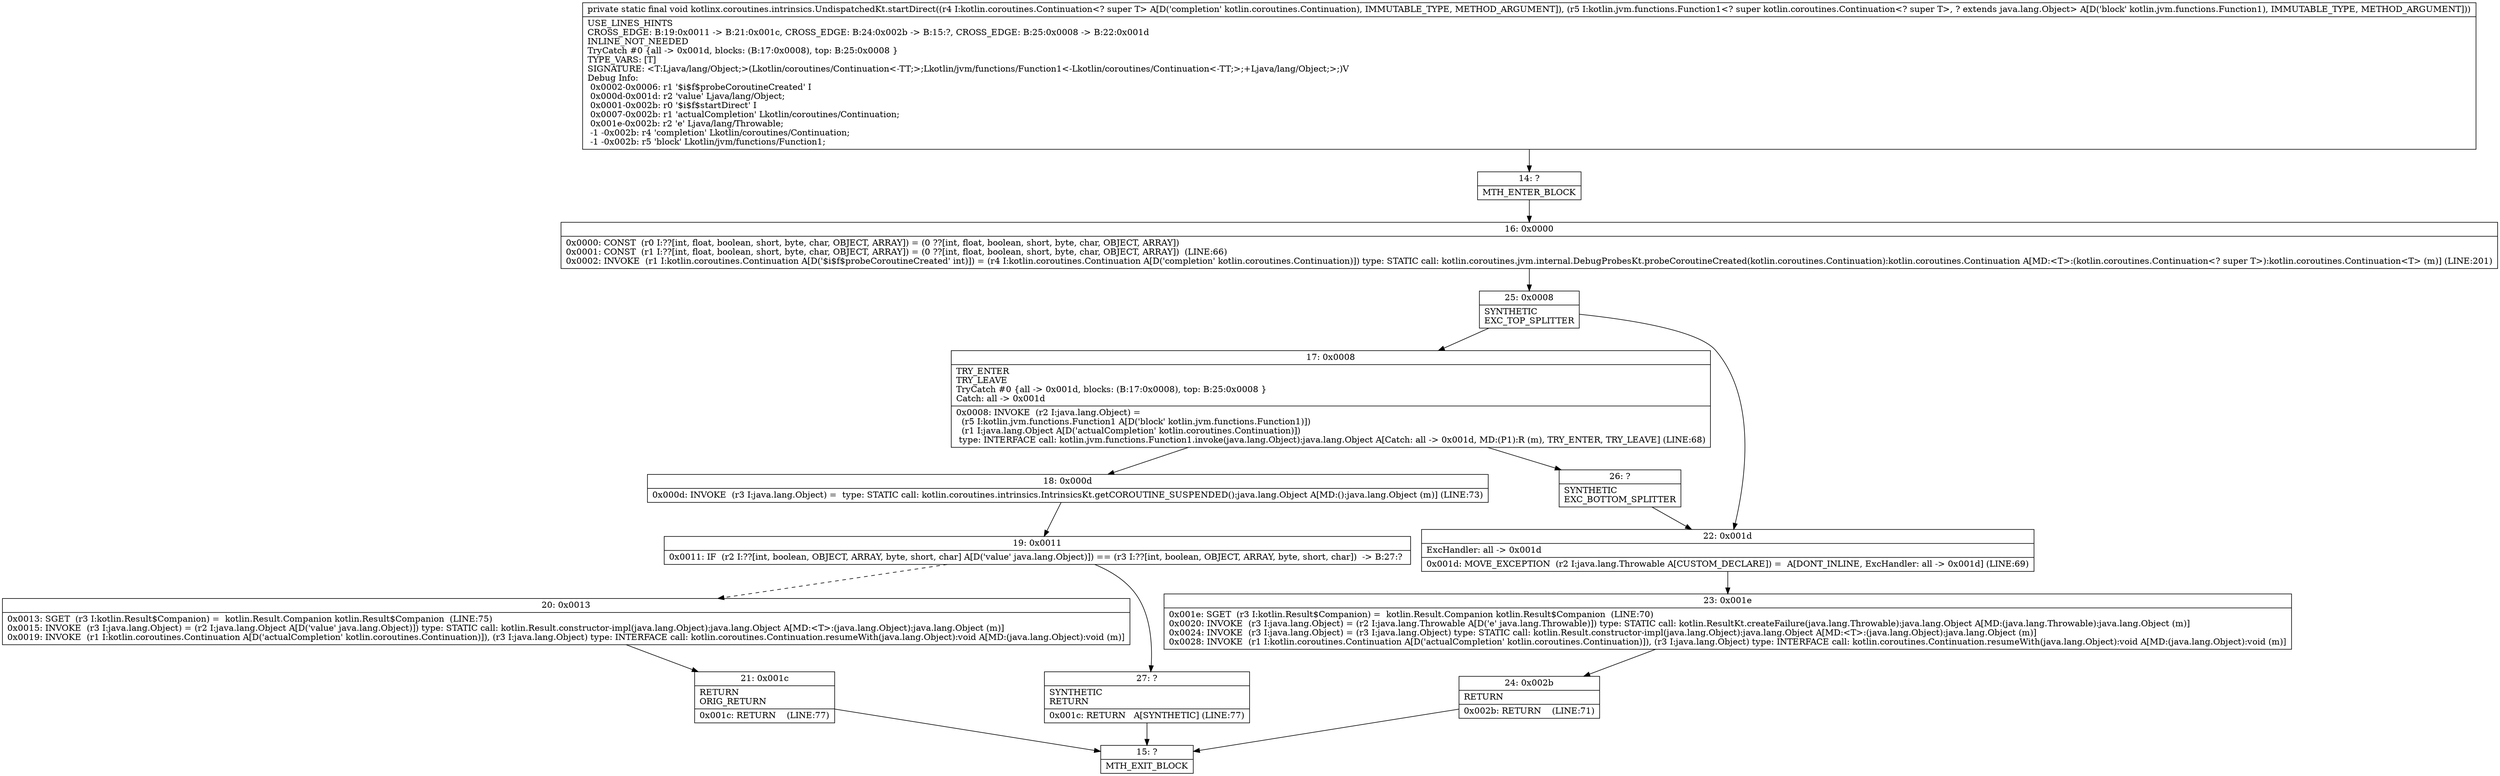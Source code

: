 digraph "CFG forkotlinx.coroutines.intrinsics.UndispatchedKt.startDirect(Lkotlin\/coroutines\/Continuation;Lkotlin\/jvm\/functions\/Function1;)V" {
Node_14 [shape=record,label="{14\:\ ?|MTH_ENTER_BLOCK\l}"];
Node_16 [shape=record,label="{16\:\ 0x0000|0x0000: CONST  (r0 I:??[int, float, boolean, short, byte, char, OBJECT, ARRAY]) = (0 ??[int, float, boolean, short, byte, char, OBJECT, ARRAY]) \l0x0001: CONST  (r1 I:??[int, float, boolean, short, byte, char, OBJECT, ARRAY]) = (0 ??[int, float, boolean, short, byte, char, OBJECT, ARRAY])  (LINE:66)\l0x0002: INVOKE  (r1 I:kotlin.coroutines.Continuation A[D('$i$f$probeCoroutineCreated' int)]) = (r4 I:kotlin.coroutines.Continuation A[D('completion' kotlin.coroutines.Continuation)]) type: STATIC call: kotlin.coroutines.jvm.internal.DebugProbesKt.probeCoroutineCreated(kotlin.coroutines.Continuation):kotlin.coroutines.Continuation A[MD:\<T\>:(kotlin.coroutines.Continuation\<? super T\>):kotlin.coroutines.Continuation\<T\> (m)] (LINE:201)\l}"];
Node_25 [shape=record,label="{25\:\ 0x0008|SYNTHETIC\lEXC_TOP_SPLITTER\l}"];
Node_17 [shape=record,label="{17\:\ 0x0008|TRY_ENTER\lTRY_LEAVE\lTryCatch #0 \{all \-\> 0x001d, blocks: (B:17:0x0008), top: B:25:0x0008 \}\lCatch: all \-\> 0x001d\l|0x0008: INVOKE  (r2 I:java.lang.Object) = \l  (r5 I:kotlin.jvm.functions.Function1 A[D('block' kotlin.jvm.functions.Function1)])\l  (r1 I:java.lang.Object A[D('actualCompletion' kotlin.coroutines.Continuation)])\l type: INTERFACE call: kotlin.jvm.functions.Function1.invoke(java.lang.Object):java.lang.Object A[Catch: all \-\> 0x001d, MD:(P1):R (m), TRY_ENTER, TRY_LEAVE] (LINE:68)\l}"];
Node_18 [shape=record,label="{18\:\ 0x000d|0x000d: INVOKE  (r3 I:java.lang.Object) =  type: STATIC call: kotlin.coroutines.intrinsics.IntrinsicsKt.getCOROUTINE_SUSPENDED():java.lang.Object A[MD:():java.lang.Object (m)] (LINE:73)\l}"];
Node_19 [shape=record,label="{19\:\ 0x0011|0x0011: IF  (r2 I:??[int, boolean, OBJECT, ARRAY, byte, short, char] A[D('value' java.lang.Object)]) == (r3 I:??[int, boolean, OBJECT, ARRAY, byte, short, char])  \-\> B:27:? \l}"];
Node_20 [shape=record,label="{20\:\ 0x0013|0x0013: SGET  (r3 I:kotlin.Result$Companion) =  kotlin.Result.Companion kotlin.Result$Companion  (LINE:75)\l0x0015: INVOKE  (r3 I:java.lang.Object) = (r2 I:java.lang.Object A[D('value' java.lang.Object)]) type: STATIC call: kotlin.Result.constructor\-impl(java.lang.Object):java.lang.Object A[MD:\<T\>:(java.lang.Object):java.lang.Object (m)]\l0x0019: INVOKE  (r1 I:kotlin.coroutines.Continuation A[D('actualCompletion' kotlin.coroutines.Continuation)]), (r3 I:java.lang.Object) type: INTERFACE call: kotlin.coroutines.Continuation.resumeWith(java.lang.Object):void A[MD:(java.lang.Object):void (m)]\l}"];
Node_21 [shape=record,label="{21\:\ 0x001c|RETURN\lORIG_RETURN\l|0x001c: RETURN    (LINE:77)\l}"];
Node_15 [shape=record,label="{15\:\ ?|MTH_EXIT_BLOCK\l}"];
Node_27 [shape=record,label="{27\:\ ?|SYNTHETIC\lRETURN\l|0x001c: RETURN   A[SYNTHETIC] (LINE:77)\l}"];
Node_26 [shape=record,label="{26\:\ ?|SYNTHETIC\lEXC_BOTTOM_SPLITTER\l}"];
Node_22 [shape=record,label="{22\:\ 0x001d|ExcHandler: all \-\> 0x001d\l|0x001d: MOVE_EXCEPTION  (r2 I:java.lang.Throwable A[CUSTOM_DECLARE]) =  A[DONT_INLINE, ExcHandler: all \-\> 0x001d] (LINE:69)\l}"];
Node_23 [shape=record,label="{23\:\ 0x001e|0x001e: SGET  (r3 I:kotlin.Result$Companion) =  kotlin.Result.Companion kotlin.Result$Companion  (LINE:70)\l0x0020: INVOKE  (r3 I:java.lang.Object) = (r2 I:java.lang.Throwable A[D('e' java.lang.Throwable)]) type: STATIC call: kotlin.ResultKt.createFailure(java.lang.Throwable):java.lang.Object A[MD:(java.lang.Throwable):java.lang.Object (m)]\l0x0024: INVOKE  (r3 I:java.lang.Object) = (r3 I:java.lang.Object) type: STATIC call: kotlin.Result.constructor\-impl(java.lang.Object):java.lang.Object A[MD:\<T\>:(java.lang.Object):java.lang.Object (m)]\l0x0028: INVOKE  (r1 I:kotlin.coroutines.Continuation A[D('actualCompletion' kotlin.coroutines.Continuation)]), (r3 I:java.lang.Object) type: INTERFACE call: kotlin.coroutines.Continuation.resumeWith(java.lang.Object):void A[MD:(java.lang.Object):void (m)]\l}"];
Node_24 [shape=record,label="{24\:\ 0x002b|RETURN\l|0x002b: RETURN    (LINE:71)\l}"];
MethodNode[shape=record,label="{private static final void kotlinx.coroutines.intrinsics.UndispatchedKt.startDirect((r4 I:kotlin.coroutines.Continuation\<? super T\> A[D('completion' kotlin.coroutines.Continuation), IMMUTABLE_TYPE, METHOD_ARGUMENT]), (r5 I:kotlin.jvm.functions.Function1\<? super kotlin.coroutines.Continuation\<? super T\>, ? extends java.lang.Object\> A[D('block' kotlin.jvm.functions.Function1), IMMUTABLE_TYPE, METHOD_ARGUMENT]))  | USE_LINES_HINTS\lCROSS_EDGE: B:19:0x0011 \-\> B:21:0x001c, CROSS_EDGE: B:24:0x002b \-\> B:15:?, CROSS_EDGE: B:25:0x0008 \-\> B:22:0x001d\lINLINE_NOT_NEEDED\lTryCatch #0 \{all \-\> 0x001d, blocks: (B:17:0x0008), top: B:25:0x0008 \}\lTYPE_VARS: [T]\lSIGNATURE: \<T:Ljava\/lang\/Object;\>(Lkotlin\/coroutines\/Continuation\<\-TT;\>;Lkotlin\/jvm\/functions\/Function1\<\-Lkotlin\/coroutines\/Continuation\<\-TT;\>;+Ljava\/lang\/Object;\>;)V\lDebug Info:\l  0x0002\-0x0006: r1 '$i$f$probeCoroutineCreated' I\l  0x000d\-0x001d: r2 'value' Ljava\/lang\/Object;\l  0x0001\-0x002b: r0 '$i$f$startDirect' I\l  0x0007\-0x002b: r1 'actualCompletion' Lkotlin\/coroutines\/Continuation;\l  0x001e\-0x002b: r2 'e' Ljava\/lang\/Throwable;\l  \-1 \-0x002b: r4 'completion' Lkotlin\/coroutines\/Continuation;\l  \-1 \-0x002b: r5 'block' Lkotlin\/jvm\/functions\/Function1;\l}"];
MethodNode -> Node_14;Node_14 -> Node_16;
Node_16 -> Node_25;
Node_25 -> Node_17;
Node_25 -> Node_22;
Node_17 -> Node_18;
Node_17 -> Node_26;
Node_18 -> Node_19;
Node_19 -> Node_20[style=dashed];
Node_19 -> Node_27;
Node_20 -> Node_21;
Node_21 -> Node_15;
Node_27 -> Node_15;
Node_26 -> Node_22;
Node_22 -> Node_23;
Node_23 -> Node_24;
Node_24 -> Node_15;
}

